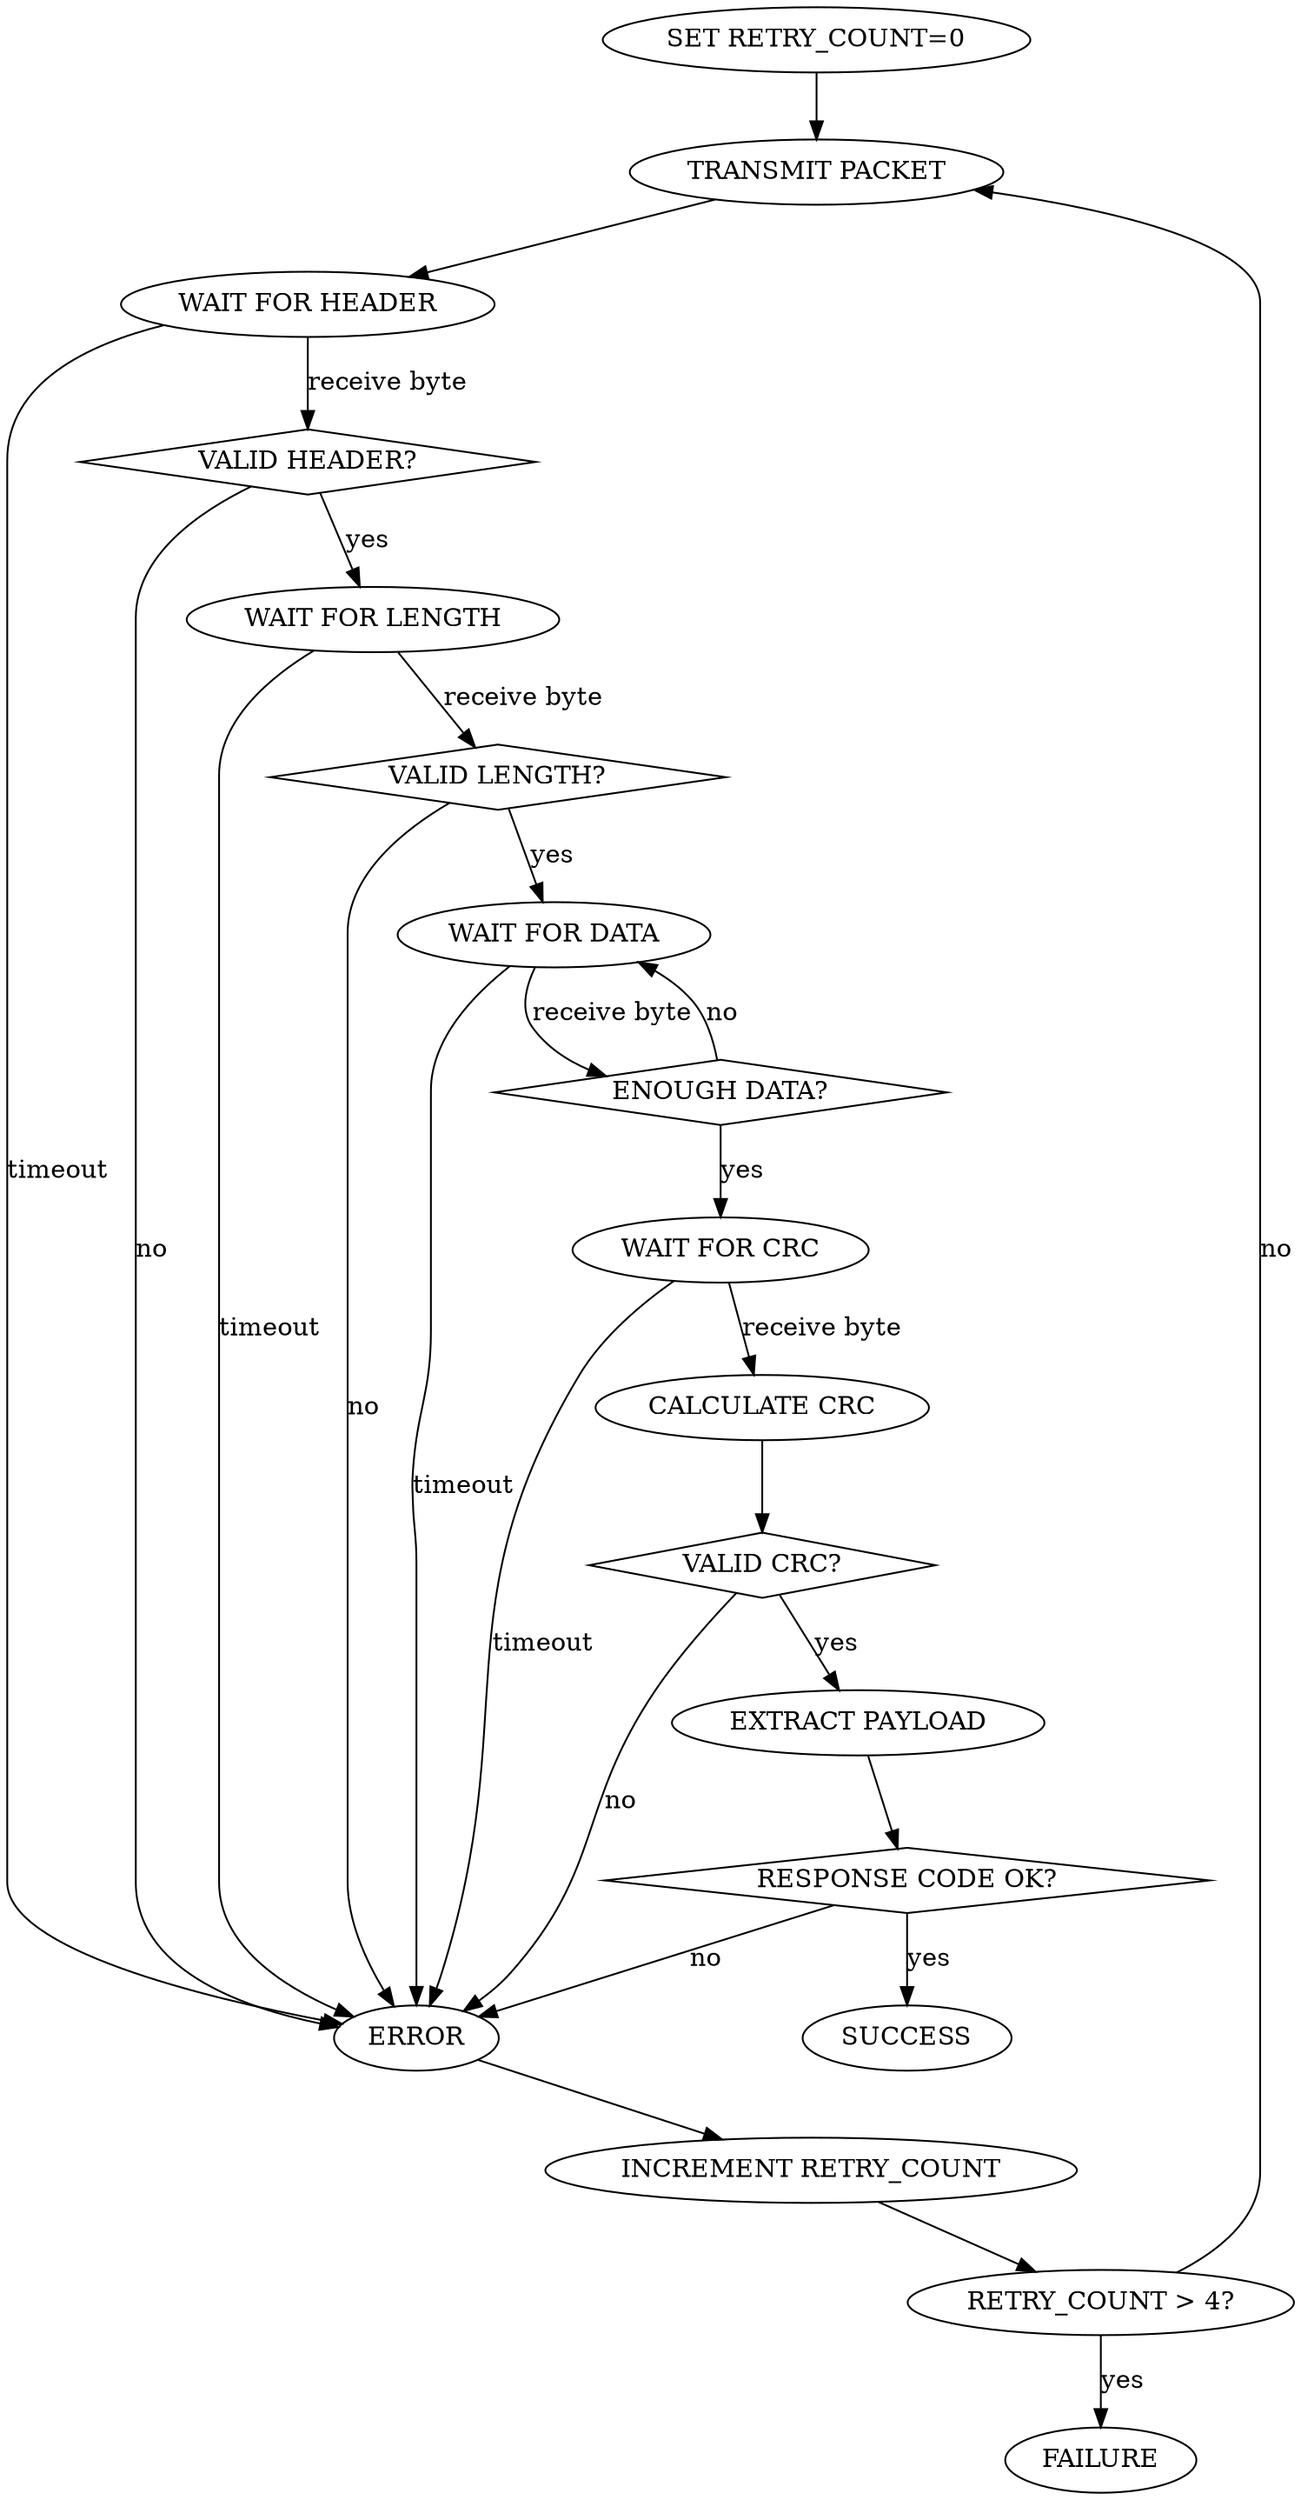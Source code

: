 // vim:ai:et:fenc=utf-8:ff=unix:sw=4:ts=4:

digraph
{
  "SET RETRY_COUNT=0" -> "TRANSMIT PACKET";
  "TRANSMIT PACKET" -> "WAIT FOR HEADER";
  "WAIT FOR HEADER" -> "ERROR" [label="timeout"];
  "WAIT FOR HEADER" -> "VALID HEADER?" [label="receive byte"];
  "VALID HEADER?" [shape=diamond];
  "VALID HEADER?" -> "ERROR" [label="no"];
  "VALID HEADER?" -> "WAIT FOR LENGTH" [label="yes"];
  "WAIT FOR LENGTH" -> "ERROR" [label="timeout"];
  "WAIT FOR LENGTH" -> "VALID LENGTH?" [label="receive byte"];
  "VALID LENGTH?" [shape=diamond];
  "VALID LENGTH?" -> "ERROR" [label="no"];
  "VALID LENGTH?" -> "WAIT FOR DATA" [label="yes"];
  "WAIT FOR DATA" -> "ERROR" [label="timeout"];
  "WAIT FOR DATA" -> "ENOUGH DATA?" [label="receive byte"];
  "ENOUGH DATA?" [shape=diamond];
  "ENOUGH DATA?" -> "WAIT FOR DATA" [label="no"];
  "ENOUGH DATA?" -> "WAIT FOR CRC" [label="yes"];
  "WAIT FOR CRC" -> "ERROR" [label="timeout"];
  "WAIT FOR CRC" -> "CALCULATE CRC" [label="receive byte"];
  "CALCULATE CRC" -> "VALID CRC?";
  "VALID CRC?" [shape=diamond];
  "VALID CRC?" -> "ERROR" [label="no"];
  "VALID CRC?" -> "EXTRACT PAYLOAD" [label="yes"];
  "ERROR" -> "INCREMENT RETRY_COUNT";
  "INCREMENT RETRY_COUNT" -> "RETRY_COUNT > 4?";
  "RETRY_COUNT > 4?" -> "FAILURE" [label="yes"];
  "RETRY_COUNT > 4?" -> "TRANSMIT PACKET" [label="no"];
  "EXTRACT PAYLOAD" -> "RESPONSE CODE OK?";
  "RESPONSE CODE OK?" [shape=diamond];
  "RESPONSE CODE OK?" -> "ERROR" [label="no"];
  "RESPONSE CODE OK?" -> "SUCCESS" [label="yes"];
}
